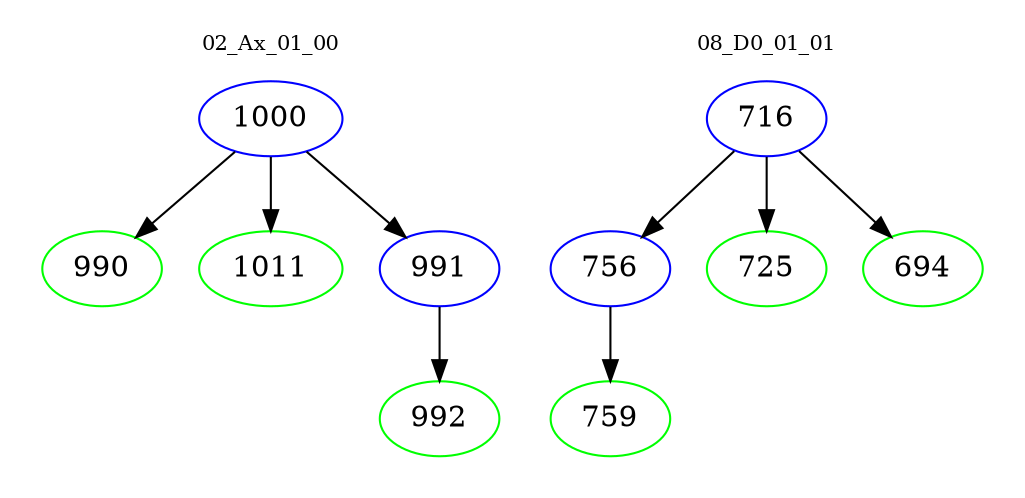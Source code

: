 digraph{
subgraph cluster_0 {
color = white
label = "02_Ax_01_00";
fontsize=10;
T0_1000 [label="1000", color="blue"]
T0_1000 -> T0_990 [color="black"]
T0_990 [label="990", color="green"]
T0_1000 -> T0_1011 [color="black"]
T0_1011 [label="1011", color="green"]
T0_1000 -> T0_991 [color="black"]
T0_991 [label="991", color="blue"]
T0_991 -> T0_992 [color="black"]
T0_992 [label="992", color="green"]
}
subgraph cluster_1 {
color = white
label = "08_D0_01_01";
fontsize=10;
T1_716 [label="716", color="blue"]
T1_716 -> T1_756 [color="black"]
T1_756 [label="756", color="blue"]
T1_756 -> T1_759 [color="black"]
T1_759 [label="759", color="green"]
T1_716 -> T1_725 [color="black"]
T1_725 [label="725", color="green"]
T1_716 -> T1_694 [color="black"]
T1_694 [label="694", color="green"]
}
}
